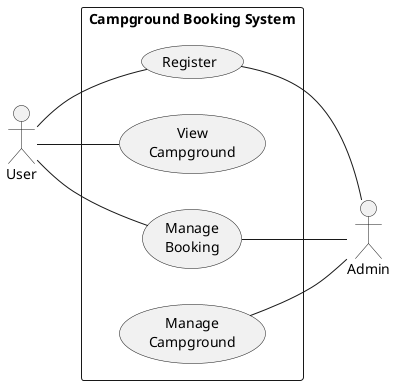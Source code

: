 @startuml Campground Booking Use Case Diagram 
left to right direction
actor "User" as user
rectangle "Campground Booking System" as CampgroundBookingSystem {
    usecase "Register" as register
    usecase "View\nCampground" as viewCampground
    usecase "Manage\nBooking" as manageBooking
    usecase "Manage\nCampground" as manageCampground
}

user -- register
user -- viewCampground
user -- manageBooking

actor "Admin" as admin
register -- admin
manageCampground -- admin
manageBooking -- admin

@enduml
